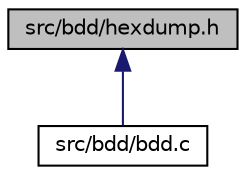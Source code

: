 digraph "src/bdd/hexdump.h"
{
  edge [fontname="Helvetica",fontsize="10",labelfontname="Helvetica",labelfontsize="10"];
  node [fontname="Helvetica",fontsize="10",shape=record];
  Node1 [label="src/bdd/hexdump.h",height=0.2,width=0.4,color="black", fillcolor="grey75", style="filled", fontcolor="black"];
  Node1 -> Node2 [dir="back",color="midnightblue",fontsize="10",style="solid"];
  Node2 [label="src/bdd/bdd.c",height=0.2,width=0.4,color="black", fillcolor="white", style="filled",URL="$bdd_8c.html"];
}
